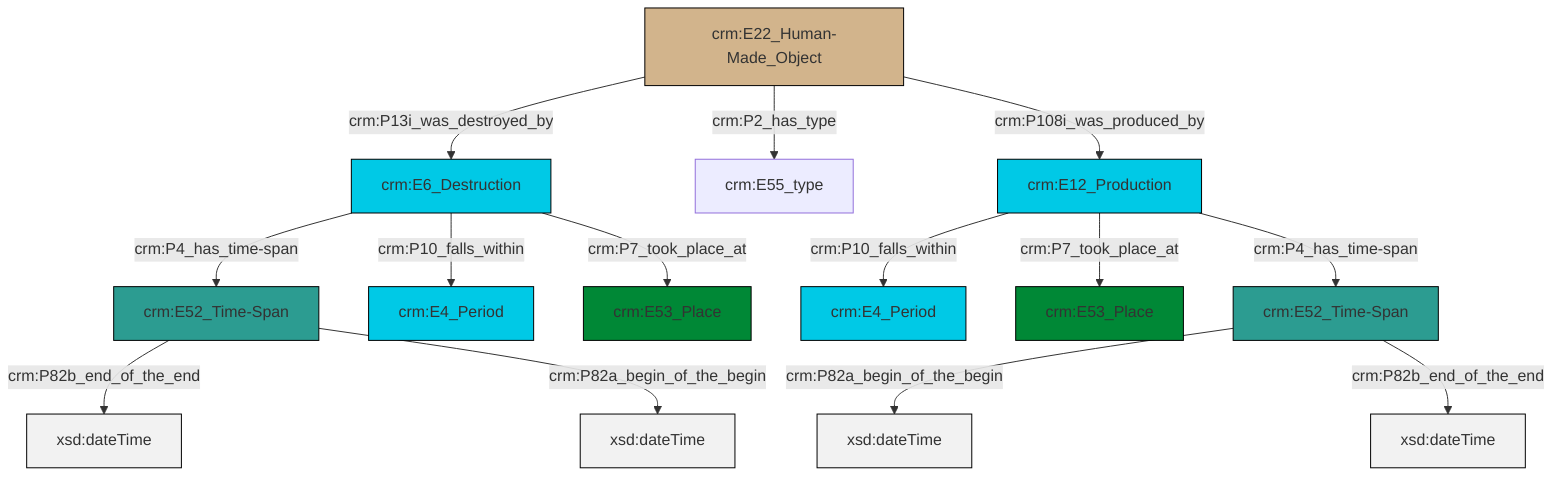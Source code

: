 graph TD
classDef Literal fill:#f2f2f2,stroke:#000000;
classDef CRM_Entity fill:#FFFFFF,stroke:#000000;
classDef Temporal_Entity fill:#00C9E6, stroke:#000000;
classDef Type fill:#E18312, stroke:#000000;
classDef Time-Span fill:#2C9C91, stroke:#000000;
classDef Appellation fill:#FFEB7F, stroke:#000000;
classDef Place fill:#008836, stroke:#000000;
classDef Persistent_Item fill:#B266B2, stroke:#000000;
classDef Conceptual_Object fill:#FFD700, stroke:#000000;
classDef Physical_Thing fill:#D2B48C, stroke:#000000;
classDef Actor fill:#f58aad, stroke:#000000;
classDef PC_Classes fill:#4ce600, stroke:#000000;
classDef Multi fill:#cccccc,stroke:#000000;

2["crm:E6_Destruction"]:::Temporal_Entity -->|crm:P4_has_time-span| 3["crm:E52_Time-Span"]:::Time-Span
3["crm:E52_Time-Span"]:::Time-Span -->|crm:P82b_end_of_the_end| 4[xsd:dateTime]:::Literal
5["crm:E22_Human-Made_Object"]:::Physical_Thing -->|crm:P13i_was_destroyed_by| 2["crm:E6_Destruction"]:::Temporal_Entity
3["crm:E52_Time-Span"]:::Time-Span -->|crm:P82a_begin_of_the_begin| 6[xsd:dateTime]:::Literal
2["crm:E6_Destruction"]:::Temporal_Entity -->|crm:P10_falls_within| 14["crm:E4_Period"]:::Temporal_Entity
15["crm:E12_Production"]:::Temporal_Entity -->|crm:P10_falls_within| 12["crm:E4_Period"]:::Temporal_Entity
10["crm:E52_Time-Span"]:::Time-Span -->|crm:P82a_begin_of_the_begin| 20[xsd:dateTime]:::Literal
5["crm:E22_Human-Made_Object"]:::Physical_Thing -->|crm:P2_has_type| 0["crm:E55_type"]:::Default
10["crm:E52_Time-Span"]:::Time-Span -->|crm:P82b_end_of_the_end| 23[xsd:dateTime]:::Literal
5["crm:E22_Human-Made_Object"]:::Physical_Thing -->|crm:P108i_was_produced_by| 15["crm:E12_Production"]:::Temporal_Entity
2["crm:E6_Destruction"]:::Temporal_Entity -->|crm:P7_took_place_at| 16["crm:E53_Place"]:::Place
15["crm:E12_Production"]:::Temporal_Entity -->|crm:P7_took_place_at| 7["crm:E53_Place"]:::Place
15["crm:E12_Production"]:::Temporal_Entity -->|crm:P4_has_time-span| 10["crm:E52_Time-Span"]:::Time-Span